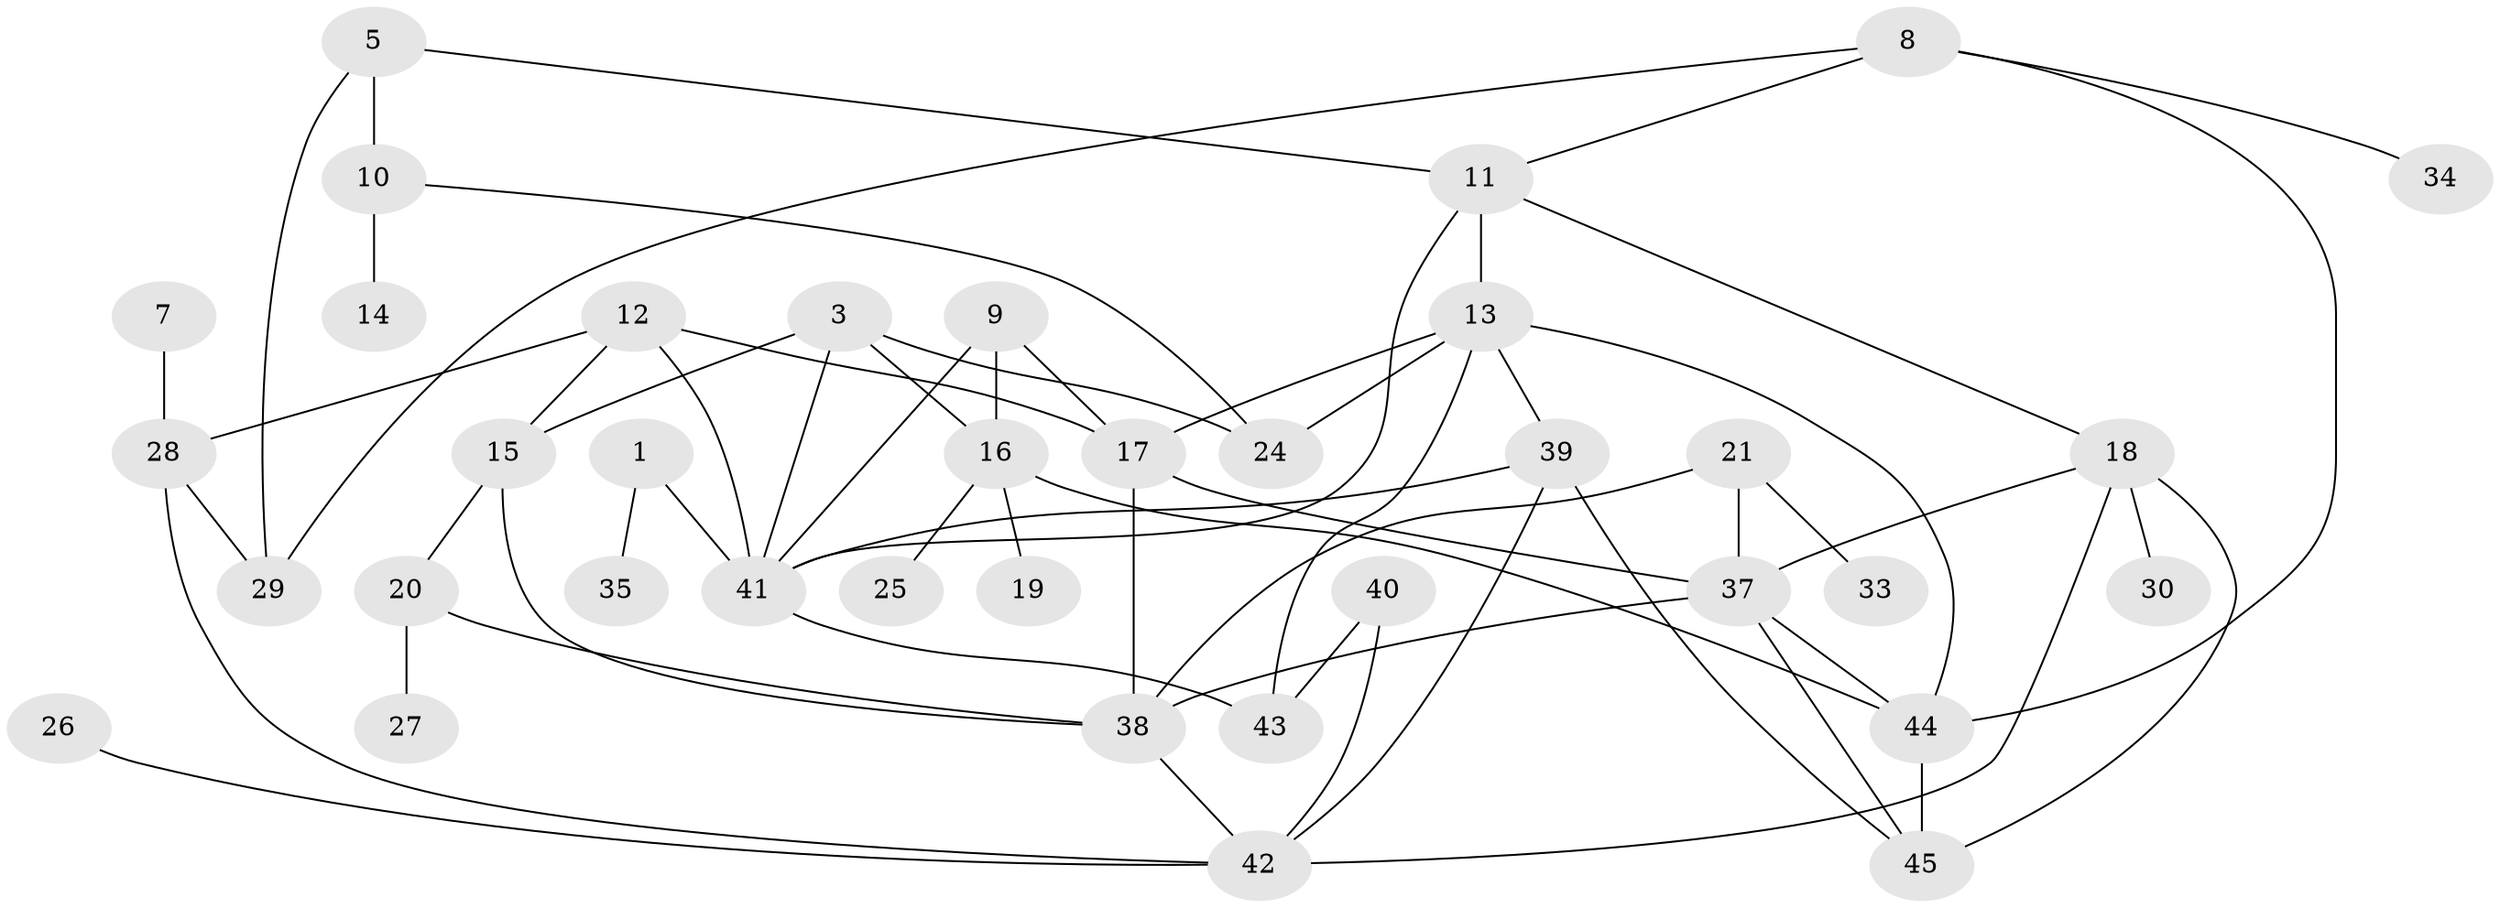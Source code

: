 // original degree distribution, {2: 0.18461538461538463, 0: 0.12307692307692308, 4: 0.18461538461538463, 1: 0.23076923076923078, 3: 0.15384615384615385, 6: 0.07692307692307693, 5: 0.046153846153846156}
// Generated by graph-tools (version 1.1) at 2025/35/03/04/25 23:35:54]
// undirected, 37 vertices, 61 edges
graph export_dot {
  node [color=gray90,style=filled];
  1;
  3;
  5;
  7;
  8;
  9;
  10;
  11;
  12;
  13;
  14;
  15;
  16;
  17;
  18;
  19;
  20;
  21;
  24;
  25;
  26;
  27;
  28;
  29;
  30;
  33;
  34;
  35;
  37;
  38;
  39;
  40;
  41;
  42;
  43;
  44;
  45;
  1 -- 35 [weight=1.0];
  1 -- 41 [weight=1.0];
  3 -- 15 [weight=1.0];
  3 -- 16 [weight=1.0];
  3 -- 24 [weight=1.0];
  3 -- 41 [weight=1.0];
  5 -- 10 [weight=1.0];
  5 -- 11 [weight=1.0];
  5 -- 29 [weight=1.0];
  7 -- 28 [weight=1.0];
  8 -- 11 [weight=1.0];
  8 -- 29 [weight=1.0];
  8 -- 34 [weight=1.0];
  8 -- 44 [weight=1.0];
  9 -- 16 [weight=1.0];
  9 -- 17 [weight=1.0];
  9 -- 41 [weight=1.0];
  10 -- 14 [weight=1.0];
  10 -- 24 [weight=1.0];
  11 -- 13 [weight=1.0];
  11 -- 18 [weight=1.0];
  11 -- 41 [weight=1.0];
  12 -- 15 [weight=1.0];
  12 -- 17 [weight=1.0];
  12 -- 28 [weight=1.0];
  12 -- 41 [weight=1.0];
  13 -- 17 [weight=1.0];
  13 -- 24 [weight=1.0];
  13 -- 39 [weight=1.0];
  13 -- 43 [weight=1.0];
  13 -- 44 [weight=1.0];
  15 -- 20 [weight=1.0];
  15 -- 38 [weight=1.0];
  16 -- 19 [weight=1.0];
  16 -- 25 [weight=1.0];
  16 -- 44 [weight=1.0];
  17 -- 37 [weight=1.0];
  17 -- 38 [weight=1.0];
  18 -- 30 [weight=1.0];
  18 -- 37 [weight=1.0];
  18 -- 42 [weight=1.0];
  18 -- 45 [weight=2.0];
  20 -- 27 [weight=1.0];
  20 -- 38 [weight=1.0];
  21 -- 33 [weight=1.0];
  21 -- 37 [weight=1.0];
  21 -- 38 [weight=1.0];
  26 -- 42 [weight=1.0];
  28 -- 29 [weight=1.0];
  28 -- 42 [weight=1.0];
  37 -- 38 [weight=1.0];
  37 -- 44 [weight=1.0];
  37 -- 45 [weight=1.0];
  38 -- 42 [weight=1.0];
  39 -- 41 [weight=1.0];
  39 -- 42 [weight=1.0];
  39 -- 45 [weight=1.0];
  40 -- 42 [weight=1.0];
  40 -- 43 [weight=1.0];
  41 -- 43 [weight=1.0];
  44 -- 45 [weight=1.0];
}
